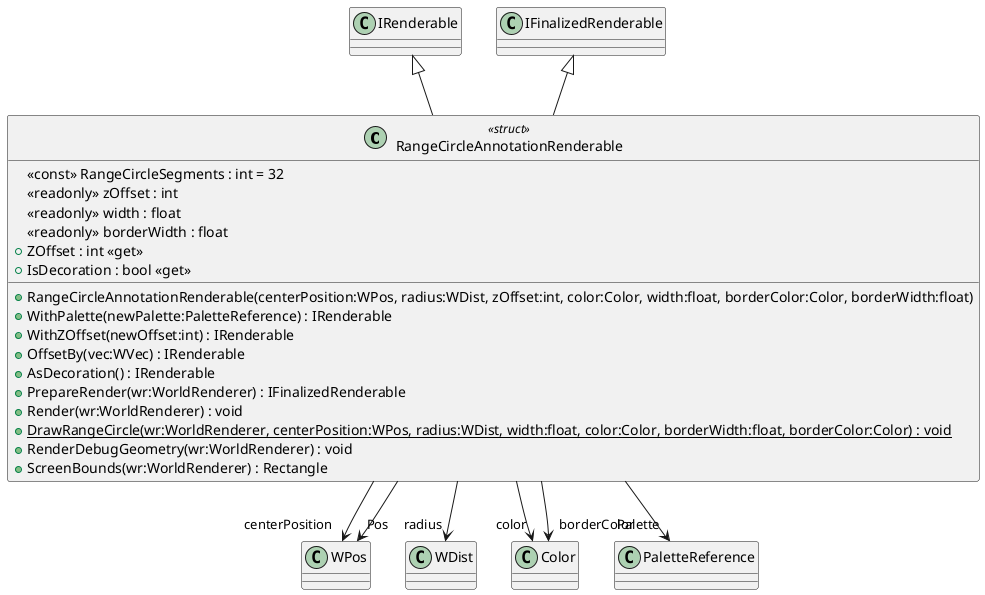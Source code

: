 @startuml
class RangeCircleAnnotationRenderable <<struct>> {
    <<const>> RangeCircleSegments : int = 32
    <<readonly>> zOffset : int
    <<readonly>> width : float
    <<readonly>> borderWidth : float
    + RangeCircleAnnotationRenderable(centerPosition:WPos, radius:WDist, zOffset:int, color:Color, width:float, borderColor:Color, borderWidth:float)
    + ZOffset : int <<get>>
    + IsDecoration : bool <<get>>
    + WithPalette(newPalette:PaletteReference) : IRenderable
    + WithZOffset(newOffset:int) : IRenderable
    + OffsetBy(vec:WVec) : IRenderable
    + AsDecoration() : IRenderable
    + PrepareRender(wr:WorldRenderer) : IFinalizedRenderable
    + Render(wr:WorldRenderer) : void
    + {static} DrawRangeCircle(wr:WorldRenderer, centerPosition:WPos, radius:WDist, width:float, color:Color, borderWidth:float, borderColor:Color) : void
    + RenderDebugGeometry(wr:WorldRenderer) : void
    + ScreenBounds(wr:WorldRenderer) : Rectangle
}
IRenderable <|-- RangeCircleAnnotationRenderable
IFinalizedRenderable <|-- RangeCircleAnnotationRenderable
RangeCircleAnnotationRenderable --> "centerPosition" WPos
RangeCircleAnnotationRenderable --> "radius" WDist
RangeCircleAnnotationRenderable --> "color" Color
RangeCircleAnnotationRenderable --> "borderColor" Color
RangeCircleAnnotationRenderable --> "Pos" WPos
RangeCircleAnnotationRenderable --> "Palette" PaletteReference
@enduml
